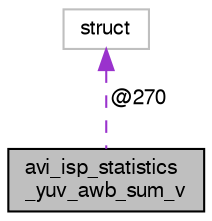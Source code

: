 digraph "avi_isp_statistics_yuv_awb_sum_v"
{
  edge [fontname="FreeSans",fontsize="10",labelfontname="FreeSans",labelfontsize="10"];
  node [fontname="FreeSans",fontsize="10",shape=record];
  Node1 [label="avi_isp_statistics\l_yuv_awb_sum_v",height=0.2,width=0.4,color="black", fillcolor="grey75", style="filled", fontcolor="black"];
  Node2 -> Node1 [dir="back",color="darkorchid3",fontsize="10",style="dashed",label=" @270" ,fontname="FreeSans"];
  Node2 [label="struct",height=0.2,width=0.4,color="grey75", fillcolor="white", style="filled"];
}
